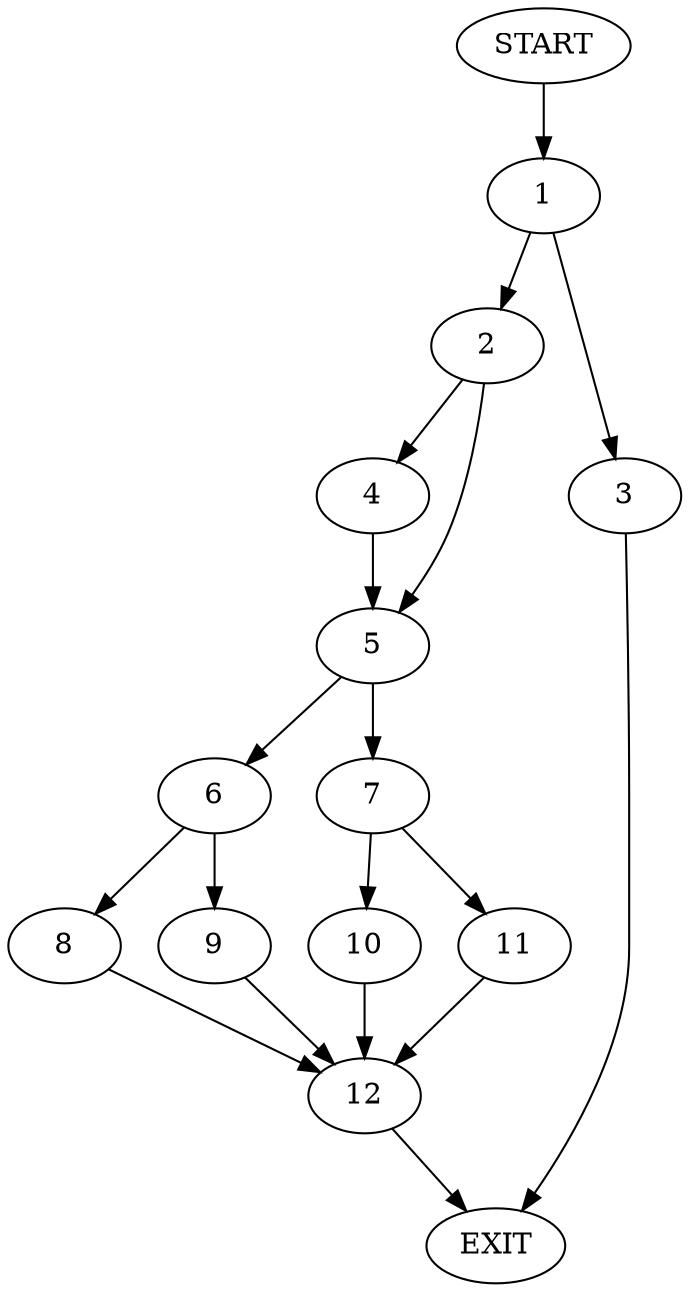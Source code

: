 digraph {
0 [label="START"]
13 [label="EXIT"]
0 -> 1
1 -> 2
1 -> 3
3 -> 13
2 -> 4
2 -> 5
4 -> 5
5 -> 6
5 -> 7
6 -> 8
6 -> 9
7 -> 10
7 -> 11
8 -> 12
9 -> 12
12 -> 13
10 -> 12
11 -> 12
}
